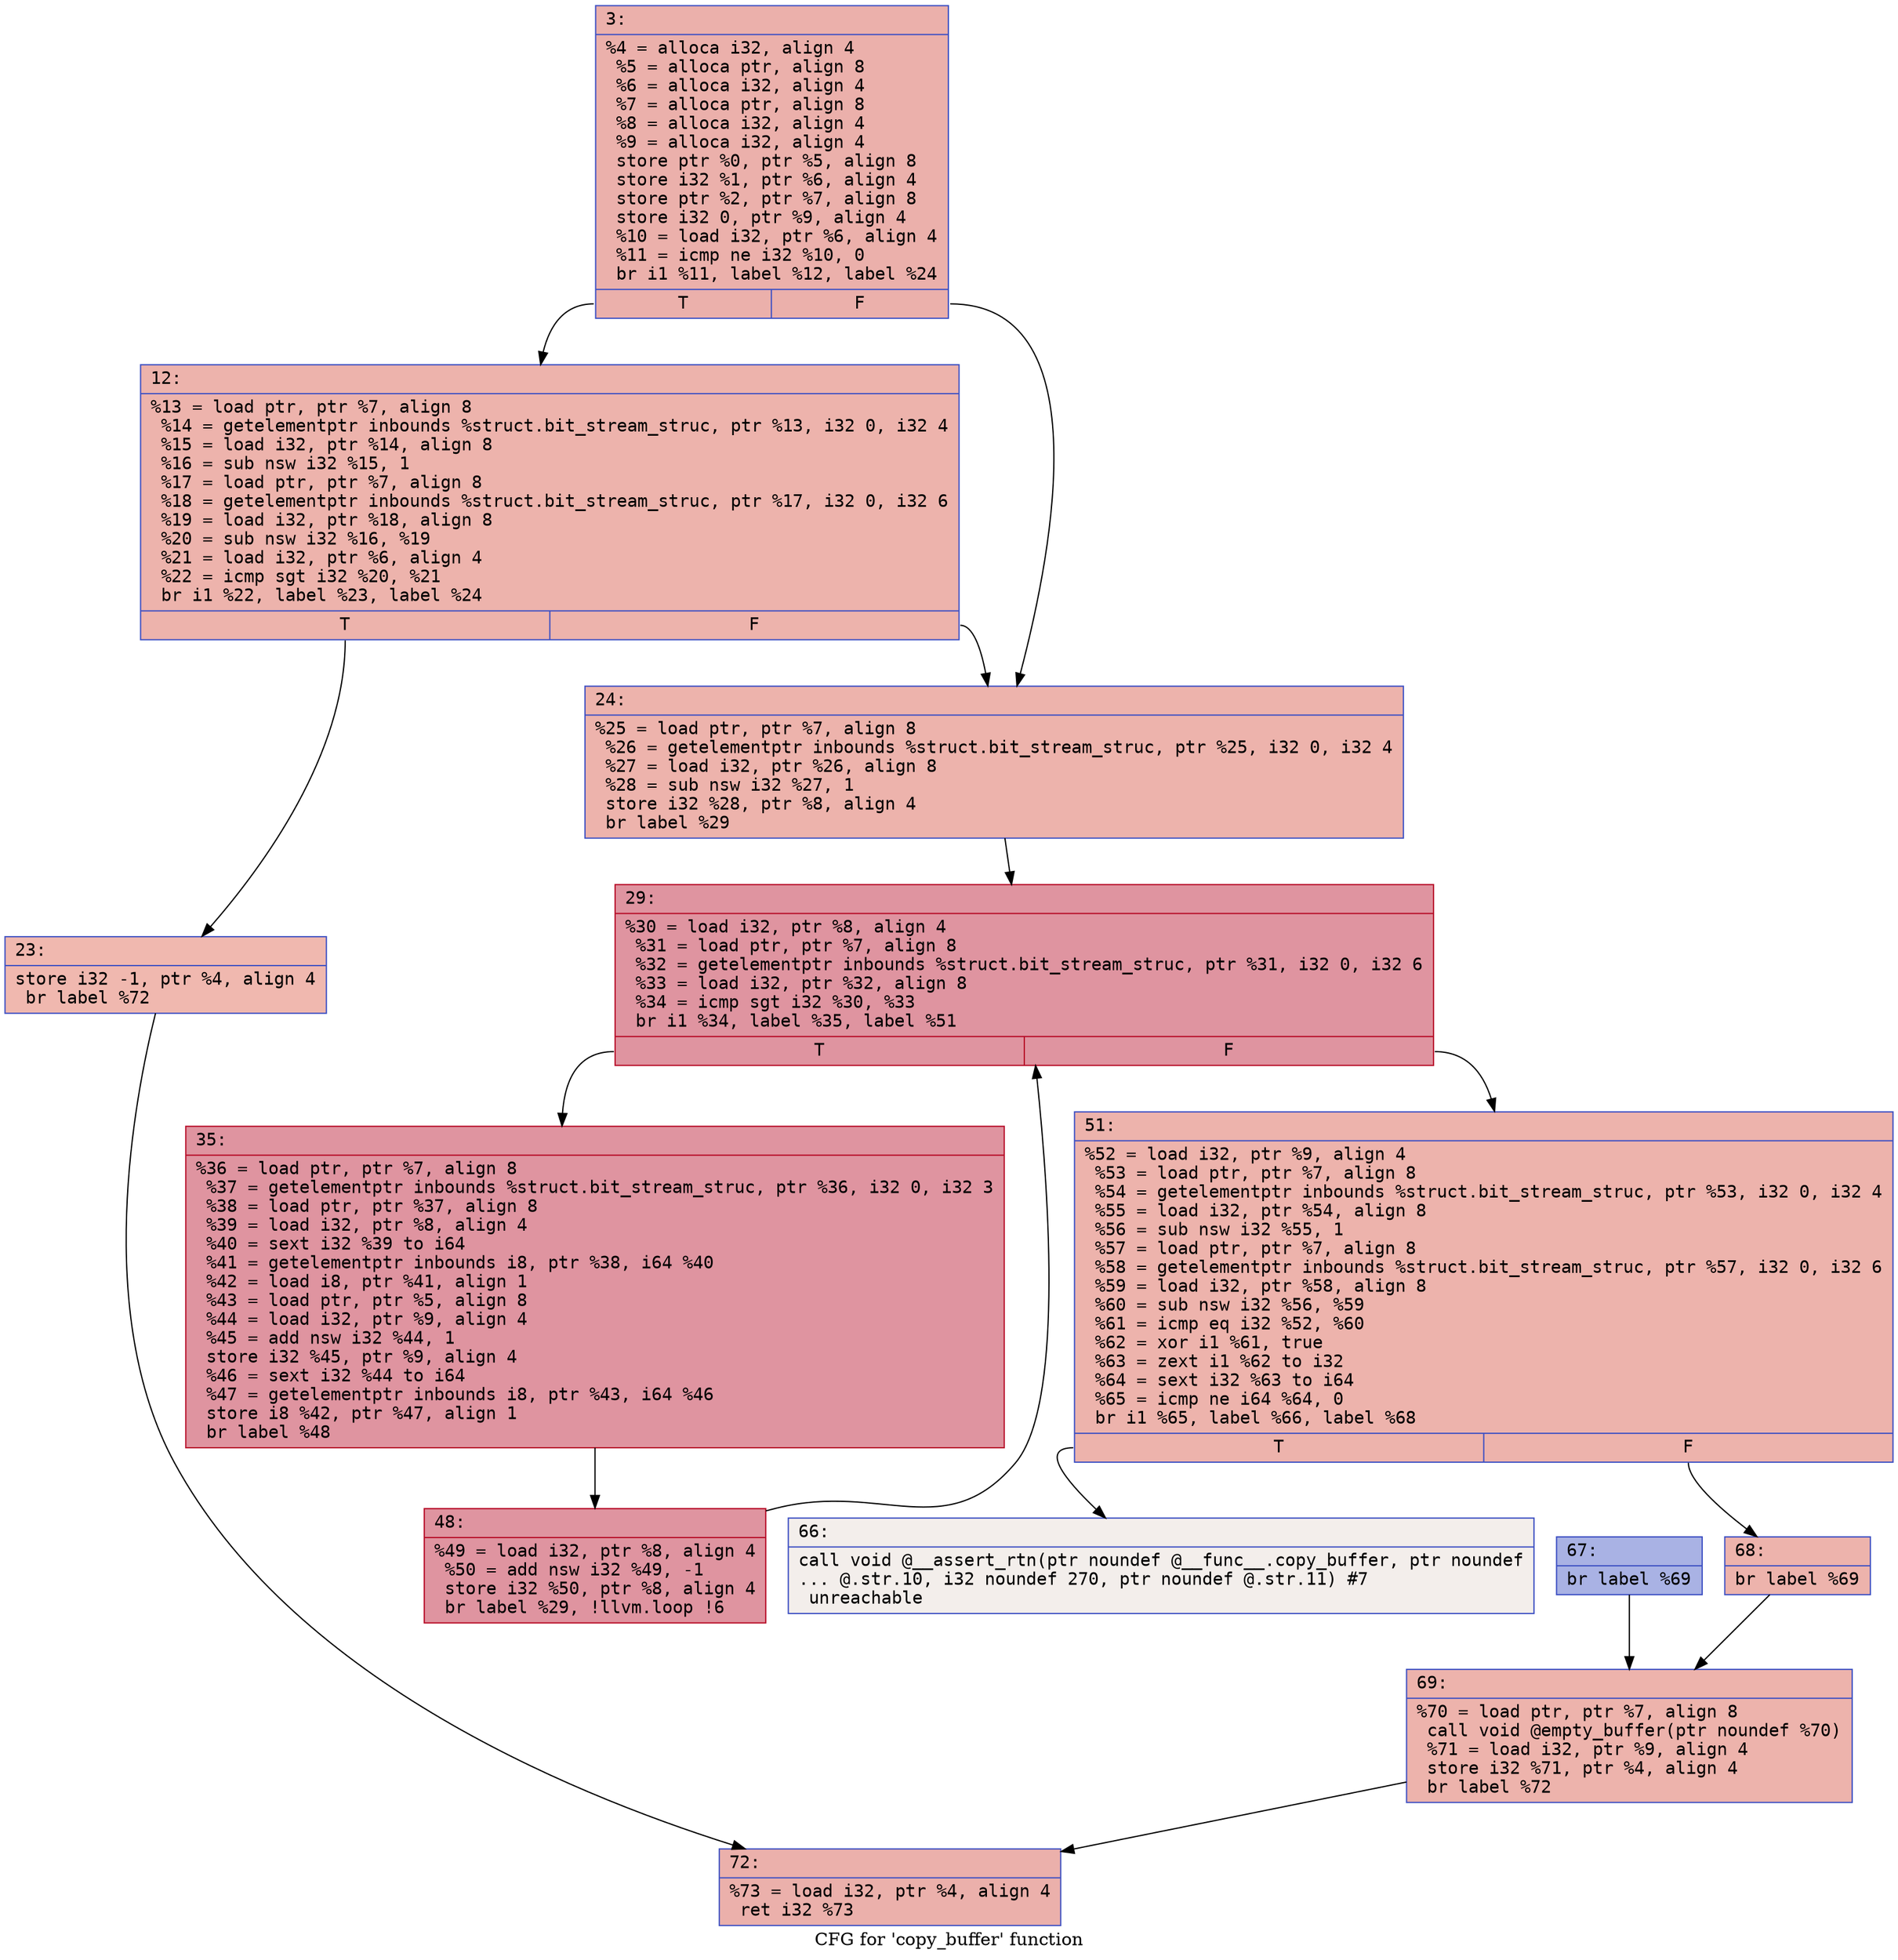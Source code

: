 digraph "CFG for 'copy_buffer' function" {
	label="CFG for 'copy_buffer' function";

	Node0x600001f9f840 [shape=record,color="#3d50c3ff", style=filled, fillcolor="#d24b4070" fontname="Courier",label="{3:\l|  %4 = alloca i32, align 4\l  %5 = alloca ptr, align 8\l  %6 = alloca i32, align 4\l  %7 = alloca ptr, align 8\l  %8 = alloca i32, align 4\l  %9 = alloca i32, align 4\l  store ptr %0, ptr %5, align 8\l  store i32 %1, ptr %6, align 4\l  store ptr %2, ptr %7, align 8\l  store i32 0, ptr %9, align 4\l  %10 = load i32, ptr %6, align 4\l  %11 = icmp ne i32 %10, 0\l  br i1 %11, label %12, label %24\l|{<s0>T|<s1>F}}"];
	Node0x600001f9f840:s0 -> Node0x600001f9f890[tooltip="3 -> 12\nProbability 62.50%" ];
	Node0x600001f9f840:s1 -> Node0x600001f9f930[tooltip="3 -> 24\nProbability 37.50%" ];
	Node0x600001f9f890 [shape=record,color="#3d50c3ff", style=filled, fillcolor="#d6524470" fontname="Courier",label="{12:\l|  %13 = load ptr, ptr %7, align 8\l  %14 = getelementptr inbounds %struct.bit_stream_struc, ptr %13, i32 0, i32 4\l  %15 = load i32, ptr %14, align 8\l  %16 = sub nsw i32 %15, 1\l  %17 = load ptr, ptr %7, align 8\l  %18 = getelementptr inbounds %struct.bit_stream_struc, ptr %17, i32 0, i32 6\l  %19 = load i32, ptr %18, align 8\l  %20 = sub nsw i32 %16, %19\l  %21 = load i32, ptr %6, align 4\l  %22 = icmp sgt i32 %20, %21\l  br i1 %22, label %23, label %24\l|{<s0>T|<s1>F}}"];
	Node0x600001f9f890:s0 -> Node0x600001f9f8e0[tooltip="12 -> 23\nProbability 50.00%" ];
	Node0x600001f9f890:s1 -> Node0x600001f9f930[tooltip="12 -> 24\nProbability 50.00%" ];
	Node0x600001f9f8e0 [shape=record,color="#3d50c3ff", style=filled, fillcolor="#dc5d4a70" fontname="Courier",label="{23:\l|  store i32 -1, ptr %4, align 4\l  br label %72\l}"];
	Node0x600001f9f8e0 -> Node0x600001f9fc00[tooltip="23 -> 72\nProbability 100.00%" ];
	Node0x600001f9f930 [shape=record,color="#3d50c3ff", style=filled, fillcolor="#d6524470" fontname="Courier",label="{24:\l|  %25 = load ptr, ptr %7, align 8\l  %26 = getelementptr inbounds %struct.bit_stream_struc, ptr %25, i32 0, i32 4\l  %27 = load i32, ptr %26, align 8\l  %28 = sub nsw i32 %27, 1\l  store i32 %28, ptr %8, align 4\l  br label %29\l}"];
	Node0x600001f9f930 -> Node0x600001f9f980[tooltip="24 -> 29\nProbability 100.00%" ];
	Node0x600001f9f980 [shape=record,color="#b70d28ff", style=filled, fillcolor="#b70d2870" fontname="Courier",label="{29:\l|  %30 = load i32, ptr %8, align 4\l  %31 = load ptr, ptr %7, align 8\l  %32 = getelementptr inbounds %struct.bit_stream_struc, ptr %31, i32 0, i32 6\l  %33 = load i32, ptr %32, align 8\l  %34 = icmp sgt i32 %30, %33\l  br i1 %34, label %35, label %51\l|{<s0>T|<s1>F}}"];
	Node0x600001f9f980:s0 -> Node0x600001f9f9d0[tooltip="29 -> 35\nProbability 96.88%" ];
	Node0x600001f9f980:s1 -> Node0x600001f9fa70[tooltip="29 -> 51\nProbability 3.12%" ];
	Node0x600001f9f9d0 [shape=record,color="#b70d28ff", style=filled, fillcolor="#b70d2870" fontname="Courier",label="{35:\l|  %36 = load ptr, ptr %7, align 8\l  %37 = getelementptr inbounds %struct.bit_stream_struc, ptr %36, i32 0, i32 3\l  %38 = load ptr, ptr %37, align 8\l  %39 = load i32, ptr %8, align 4\l  %40 = sext i32 %39 to i64\l  %41 = getelementptr inbounds i8, ptr %38, i64 %40\l  %42 = load i8, ptr %41, align 1\l  %43 = load ptr, ptr %5, align 8\l  %44 = load i32, ptr %9, align 4\l  %45 = add nsw i32 %44, 1\l  store i32 %45, ptr %9, align 4\l  %46 = sext i32 %44 to i64\l  %47 = getelementptr inbounds i8, ptr %43, i64 %46\l  store i8 %42, ptr %47, align 1\l  br label %48\l}"];
	Node0x600001f9f9d0 -> Node0x600001f9fa20[tooltip="35 -> 48\nProbability 100.00%" ];
	Node0x600001f9fa20 [shape=record,color="#b70d28ff", style=filled, fillcolor="#b70d2870" fontname="Courier",label="{48:\l|  %49 = load i32, ptr %8, align 4\l  %50 = add nsw i32 %49, -1\l  store i32 %50, ptr %8, align 4\l  br label %29, !llvm.loop !6\l}"];
	Node0x600001f9fa20 -> Node0x600001f9f980[tooltip="48 -> 29\nProbability 100.00%" ];
	Node0x600001f9fa70 [shape=record,color="#3d50c3ff", style=filled, fillcolor="#d6524470" fontname="Courier",label="{51:\l|  %52 = load i32, ptr %9, align 4\l  %53 = load ptr, ptr %7, align 8\l  %54 = getelementptr inbounds %struct.bit_stream_struc, ptr %53, i32 0, i32 4\l  %55 = load i32, ptr %54, align 8\l  %56 = sub nsw i32 %55, 1\l  %57 = load ptr, ptr %7, align 8\l  %58 = getelementptr inbounds %struct.bit_stream_struc, ptr %57, i32 0, i32 6\l  %59 = load i32, ptr %58, align 8\l  %60 = sub nsw i32 %56, %59\l  %61 = icmp eq i32 %52, %60\l  %62 = xor i1 %61, true\l  %63 = zext i1 %62 to i32\l  %64 = sext i32 %63 to i64\l  %65 = icmp ne i64 %64, 0\l  br i1 %65, label %66, label %68\l|{<s0>T|<s1>F}}"];
	Node0x600001f9fa70:s0 -> Node0x600001f9fac0[tooltip="51 -> 66\nProbability 0.00%" ];
	Node0x600001f9fa70:s1 -> Node0x600001f9fb60[tooltip="51 -> 68\nProbability 100.00%" ];
	Node0x600001f9fac0 [shape=record,color="#3d50c3ff", style=filled, fillcolor="#e5d8d170" fontname="Courier",label="{66:\l|  call void @__assert_rtn(ptr noundef @__func__.copy_buffer, ptr noundef\l... @.str.10, i32 noundef 270, ptr noundef @.str.11) #7\l  unreachable\l}"];
	Node0x600001f9fb10 [shape=record,color="#3d50c3ff", style=filled, fillcolor="#3d50c370" fontname="Courier",label="{67:\l|  br label %69\l}"];
	Node0x600001f9fb10 -> Node0x600001f9fbb0[tooltip="67 -> 69\nProbability 100.00%" ];
	Node0x600001f9fb60 [shape=record,color="#3d50c3ff", style=filled, fillcolor="#d6524470" fontname="Courier",label="{68:\l|  br label %69\l}"];
	Node0x600001f9fb60 -> Node0x600001f9fbb0[tooltip="68 -> 69\nProbability 100.00%" ];
	Node0x600001f9fbb0 [shape=record,color="#3d50c3ff", style=filled, fillcolor="#d6524470" fontname="Courier",label="{69:\l|  %70 = load ptr, ptr %7, align 8\l  call void @empty_buffer(ptr noundef %70)\l  %71 = load i32, ptr %9, align 4\l  store i32 %71, ptr %4, align 4\l  br label %72\l}"];
	Node0x600001f9fbb0 -> Node0x600001f9fc00[tooltip="69 -> 72\nProbability 100.00%" ];
	Node0x600001f9fc00 [shape=record,color="#3d50c3ff", style=filled, fillcolor="#d24b4070" fontname="Courier",label="{72:\l|  %73 = load i32, ptr %4, align 4\l  ret i32 %73\l}"];
}
